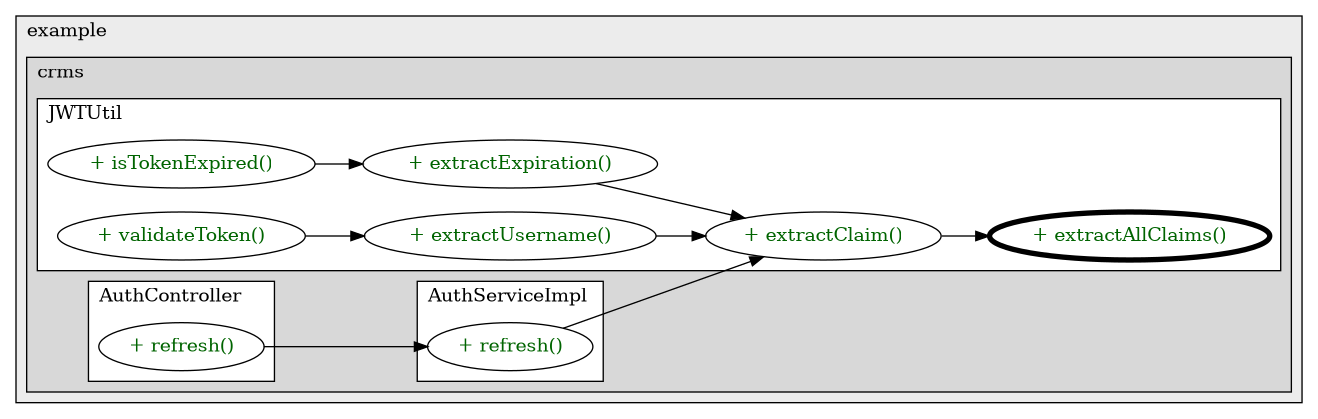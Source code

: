 @startuml

/' diagram meta data start
config=CallConfiguration;
{
  "rootMethod": "org.example.crms.util.JWTUtil#extractAllClaims(String)",
  "projectClassification": {
    "searchMode": "OpenProject", // OpenProject, AllProjects
    "includedProjects": "",
    "pathEndKeywords": "*.impl",
    "isClientPath": "",
    "isClientName": "",
    "isTestPath": "",
    "isTestName": "",
    "isMappingPath": "",
    "isMappingName": "",
    "isDataAccessPath": "",
    "isDataAccessName": "",
    "isDataStructurePath": "",
    "isDataStructureName": "",
    "isInterfaceStructuresPath": "",
    "isInterfaceStructuresName": "",
    "isEntryPointPath": "",
    "isEntryPointName": "",
    "treatFinalFieldsAsMandatory": false
  },
  "graphRestriction": {
    "classPackageExcludeFilter": "",
    "classPackageIncludeFilter": "",
    "classNameExcludeFilter": "",
    "classNameIncludeFilter": "",
    "methodNameExcludeFilter": "",
    "methodNameIncludeFilter": "",
    "removeByInheritance": "", // inheritance/annotation based filtering is done in a second step
    "removeByAnnotation": "",
    "removeByClassPackage": "", // cleanup the graph after inheritance/annotation based filtering is done
    "removeByClassName": "",
    "cutMappings": false,
    "cutEnum": true,
    "cutTests": true,
    "cutClient": true,
    "cutDataAccess": true,
    "cutInterfaceStructures": true,
    "cutDataStructures": true,
    "cutGetterAndSetter": true,
    "cutConstructors": true
  },
  "graphTraversal": {
    "forwardDepth": 3,
    "backwardDepth": 3,
    "classPackageExcludeFilter": "",
    "classPackageIncludeFilter": "",
    "classNameExcludeFilter": "",
    "classNameIncludeFilter": "",
    "methodNameExcludeFilter": "",
    "methodNameIncludeFilter": "",
    "hideMappings": false,
    "hideDataStructures": false,
    "hidePrivateMethods": true,
    "hideInterfaceCalls": true, // indirection: implementation -> interface (is hidden) -> implementation
    "onlyShowApplicationEntryPoints": false, // root node is included
    "useMethodCallsForStructureDiagram": "ForwardOnly" // ForwardOnly, BothDirections, No
  },
  "details": {
    "aggregation": "GroupByClass", // ByClass, GroupByClass, None
    "showMethodParametersTypes": false,
    "showMethodParametersNames": false,
    "showMethodReturnType": false,
    "showPackageLevels": 2,
    "showCallOrder": false,
    "edgeMode": "MethodsOnly", // TypesOnly, MethodsOnly, TypesAndMethods, MethodsAndDirectTypeUsage
    "showDetailedClassStructure": false
  },
  "rootClass": "org.example.crms.util.JWTUtil",
  "extensionCallbackMethod": "" // qualified.class.name#methodName - signature: public static String method(String)
}
diagram meta data end '/



digraph g {
    rankdir="LR"
    splines=polyline
    

'nodes 
subgraph cluster_1322970774 { 
   	label=example
	labeljust=l
	fillcolor="#ececec"
	style=filled
   
   subgraph cluster_134859687 { 
   	label=crms
	labeljust=l
	fillcolor="#d8d8d8"
	style=filled
   
   subgraph cluster_1154183101 { 
   	label=AuthServiceImpl
	labeljust=l
	fillcolor=white
	style=filled
   
   AuthServiceImpl881284772XXXrefresh895445839[
	label="+ refresh()"
	style=filled
	fillcolor=white
	tooltip="AuthServiceImpl

null"
	fontcolor=darkgreen
];
} 

subgraph cluster_1792626760 { 
   	label=JWTUtil
	labeljust=l
	fillcolor=white
	style=filled
   
   JWTUtil1768905747XXXextractAllClaims1808118735[
	label="+ extractAllClaims()"
	style=filled
	fillcolor=white
	tooltip="JWTUtil

null"
	penwidth=4
	fontcolor=darkgreen
];

JWTUtil1768905747XXXextractClaim43505652[
	label="+ extractClaim()"
	style=filled
	fillcolor=white
	tooltip="JWTUtil

null"
	fontcolor=darkgreen
];

JWTUtil1768905747XXXextractExpiration1808118735[
	label="+ extractExpiration()"
	style=filled
	fillcolor=white
	tooltip="JWTUtil

null"
	fontcolor=darkgreen
];

JWTUtil1768905747XXXextractUsername1808118735[
	label="+ extractUsername()"
	style=filled
	fillcolor=white
	tooltip="JWTUtil

null"
	fontcolor=darkgreen
];

JWTUtil1768905747XXXisTokenExpired1808118735[
	label="+ isTokenExpired()"
	style=filled
	fillcolor=white
	tooltip="JWTUtil

null"
	fontcolor=darkgreen
];

JWTUtil1768905747XXXvalidateToken1347621202[
	label="+ validateToken()"
	style=filled
	fillcolor=white
	tooltip="JWTUtil

null"
	fontcolor=darkgreen
];
} 

subgraph cluster_721254490 { 
   	label=AuthController
	labeljust=l
	fillcolor=white
	style=filled
   
   AuthController1419170292XXXrefresh895445839[
	label="+ refresh()"
	style=filled
	fillcolor=white
	tooltip="AuthController

null"
	fontcolor=darkgreen
];
} 
} 
} 

'edges    
AuthController1419170292XXXrefresh895445839 -> AuthServiceImpl881284772XXXrefresh895445839;
AuthServiceImpl881284772XXXrefresh895445839 -> JWTUtil1768905747XXXextractClaim43505652;
JWTUtil1768905747XXXextractClaim43505652 -> JWTUtil1768905747XXXextractAllClaims1808118735;
JWTUtil1768905747XXXextractExpiration1808118735 -> JWTUtil1768905747XXXextractClaim43505652;
JWTUtil1768905747XXXextractUsername1808118735 -> JWTUtil1768905747XXXextractClaim43505652;
JWTUtil1768905747XXXisTokenExpired1808118735 -> JWTUtil1768905747XXXextractExpiration1808118735;
JWTUtil1768905747XXXvalidateToken1347621202 -> JWTUtil1768905747XXXextractUsername1808118735;
    
}
@enduml